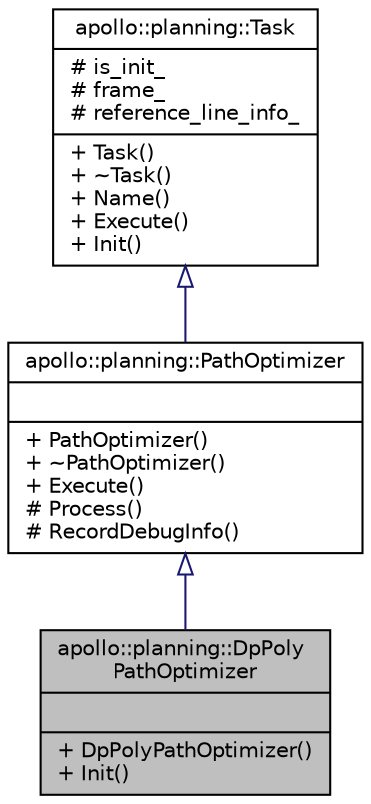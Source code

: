 digraph "apollo::planning::DpPolyPathOptimizer"
{
  edge [fontname="Helvetica",fontsize="10",labelfontname="Helvetica",labelfontsize="10"];
  node [fontname="Helvetica",fontsize="10",shape=record];
  Node1 [label="{apollo::planning::DpPoly\lPathOptimizer\n||+ DpPolyPathOptimizer()\l+ Init()\l}",height=0.2,width=0.4,color="black", fillcolor="grey75", style="filled" fontcolor="black"];
  Node2 -> Node1 [dir="back",color="midnightblue",fontsize="10",style="solid",arrowtail="onormal",fontname="Helvetica"];
  Node2 [label="{apollo::planning::PathOptimizer\n||+ PathOptimizer()\l+ ~PathOptimizer()\l+ Execute()\l# Process()\l# RecordDebugInfo()\l}",height=0.2,width=0.4,color="black", fillcolor="white", style="filled",URL="$classapollo_1_1planning_1_1PathOptimizer.html"];
  Node3 -> Node2 [dir="back",color="midnightblue",fontsize="10",style="solid",arrowtail="onormal",fontname="Helvetica"];
  Node3 [label="{apollo::planning::Task\n|# is_init_\l# frame_\l# reference_line_info_\l|+ Task()\l+ ~Task()\l+ Name()\l+ Execute()\l+ Init()\l}",height=0.2,width=0.4,color="black", fillcolor="white", style="filled",URL="$classapollo_1_1planning_1_1Task.html"];
}
